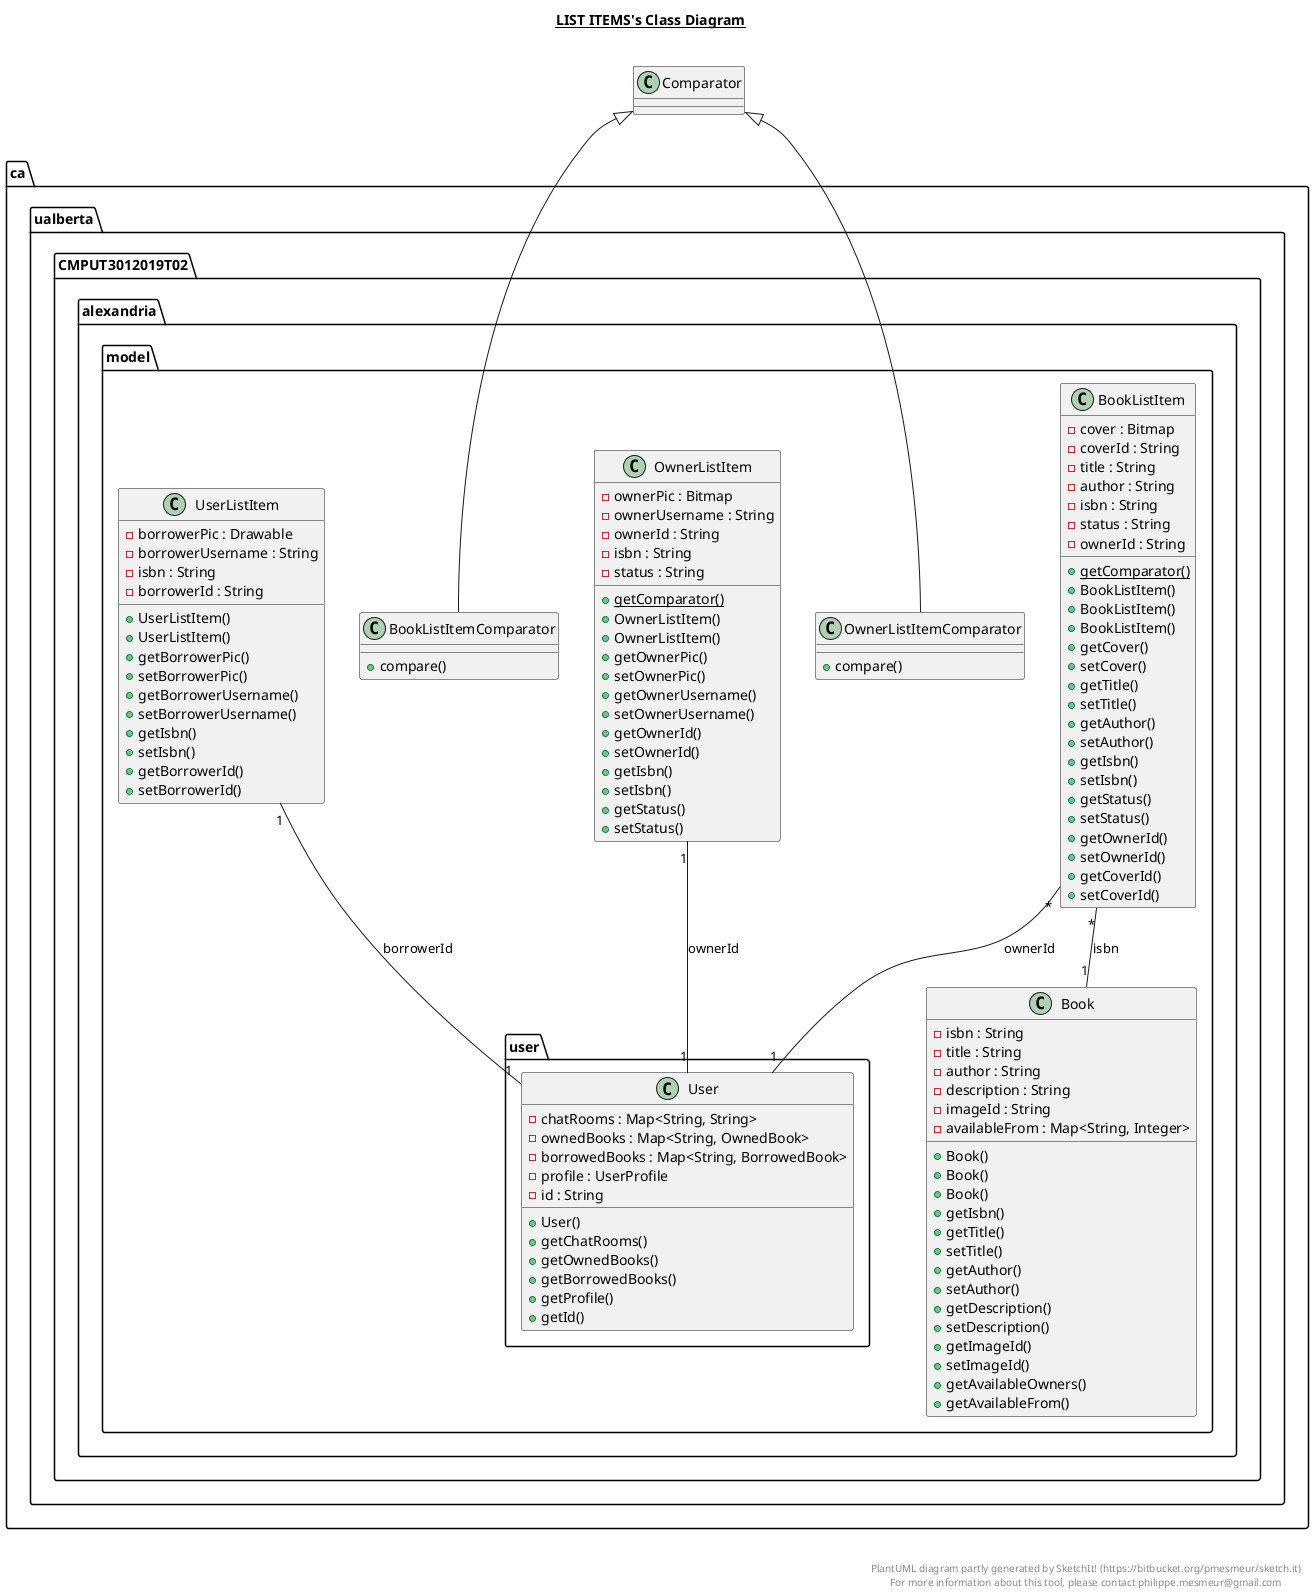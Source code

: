 @startuml

title __LIST ITEMS's Class Diagram__\n

package ca.ualberta.CMPUT3012019T02.alexandria {
    package ca.ualberta.CMPUT3012019T02.alexandria.model {
        class BookListItem {
            - cover : Bitmap
            - coverId : String
            - title : String
            - author : String
            - isbn : String
            - status : String
            - ownerId : String
            {static} + getComparator()
            + BookListItem()
            + BookListItem()
            + BookListItem()
            + getCover()
            + setCover()
            + getTitle()
            + setTitle()
            + getAuthor()
            + setAuthor()
            + getIsbn()
            + setIsbn()
            + getStatus()
            + setStatus()
            + getOwnerId()
            + setOwnerId()
            + getCoverId()
            + setCoverId()
        }
    }
}


package ca.ualberta.CMPUT3012019T02.alexandria {
    package ca.ualberta.CMPUT3012019T02.alexandria.model {
        class BookListItemComparator {
            + compare()
        }
    }
}


package ca.ualberta.CMPUT3012019T02.alexandria {
    package ca.ualberta.CMPUT3012019T02.alexandria.model {
        class OwnerListItem {
            - ownerPic : Bitmap
            - ownerUsername : String
            - ownerId : String
            - isbn : String
            - status : String
            {static} + getComparator()
            + OwnerListItem()
            + OwnerListItem()
            + getOwnerPic()
            + setOwnerPic()
            + getOwnerUsername()
            + setOwnerUsername()
            + getOwnerId()
            + setOwnerId()
            + getIsbn()
            + setIsbn()
            + getStatus()
            + setStatus()
        }
    }
}


package ca.ualberta.CMPUT3012019T02.alexandria {
    package ca.ualberta.CMPUT3012019T02.alexandria.model {
        class OwnerListItemComparator {
            + compare()
        }
    }
}


package ca.ualberta.CMPUT3012019T02.alexandria {
    package ca.ualberta.CMPUT3012019T02.alexandria.model {
        class UserListItem {
            - borrowerPic : Drawable
            - borrowerUsername : String
            - isbn : String
            - borrowerId : String
            + UserListItem()
            + UserListItem()
            + getBorrowerPic()
            + setBorrowerPic()
            + getBorrowerUsername()
            + setBorrowerUsername()
            + getIsbn()
            + setIsbn()
            + getBorrowerId()
            + setBorrowerId()
        }
    }
}


package ca.ualberta.CMPUT3012019T02.alexandria {
    package ca.ualberta.CMPUT3012019T02.alexandria.model {
        class Book {
            - isbn : String
            - title : String
            - author : String
            - description : String
            - imageId : String
            - availableFrom : Map<String, Integer>
            + Book()
            + Book()
            + Book()
            + getIsbn()
            + getTitle()
            + setTitle()
            + getAuthor()
            + setAuthor()
            + getDescription()
            + setDescription()
            + getImageId()
            + setImageId()
            + getAvailableOwners()
            + getAvailableFrom()
        }
    }
}


package ca.ualberta.CMPUT3012019T02.alexandria {
    package ca.ualberta.CMPUT3012019T02.alexandria.model {
        package ca.ualberta.CMPUT3012019T02.alexandria.model.user {
            class User {
                - chatRooms : Map<String, String>
                - ownedBooks : Map<String, OwnedBook>
                - borrowedBooks : Map<String, BorrowedBook>
                - profile : UserProfile
                - id : String
                + User()
                + getChatRooms()
                + getOwnedBooks()
                + getBorrowedBooks()
                + getProfile()
                + getId()
            }
        }
    }
}

BookListItem "*" -- "1" User : ownerId
BookListItem "*" -- "1" Book : isbn

OwnerListItem "1" -- "1" User : ownerId
UserListItem "1" -- "1" User : borrowerId

BookListItemComparator -up-|> Comparator
OwnerListItemComparator -up-|> Comparator

right footer


    PlantUML diagram partly generated by SketchIt! (https://bitbucket.org/pmesmeur/sketch.it)
    For more information about this tool, please contact philippe.mesmeur@gmail.com
endfooter

@enduml